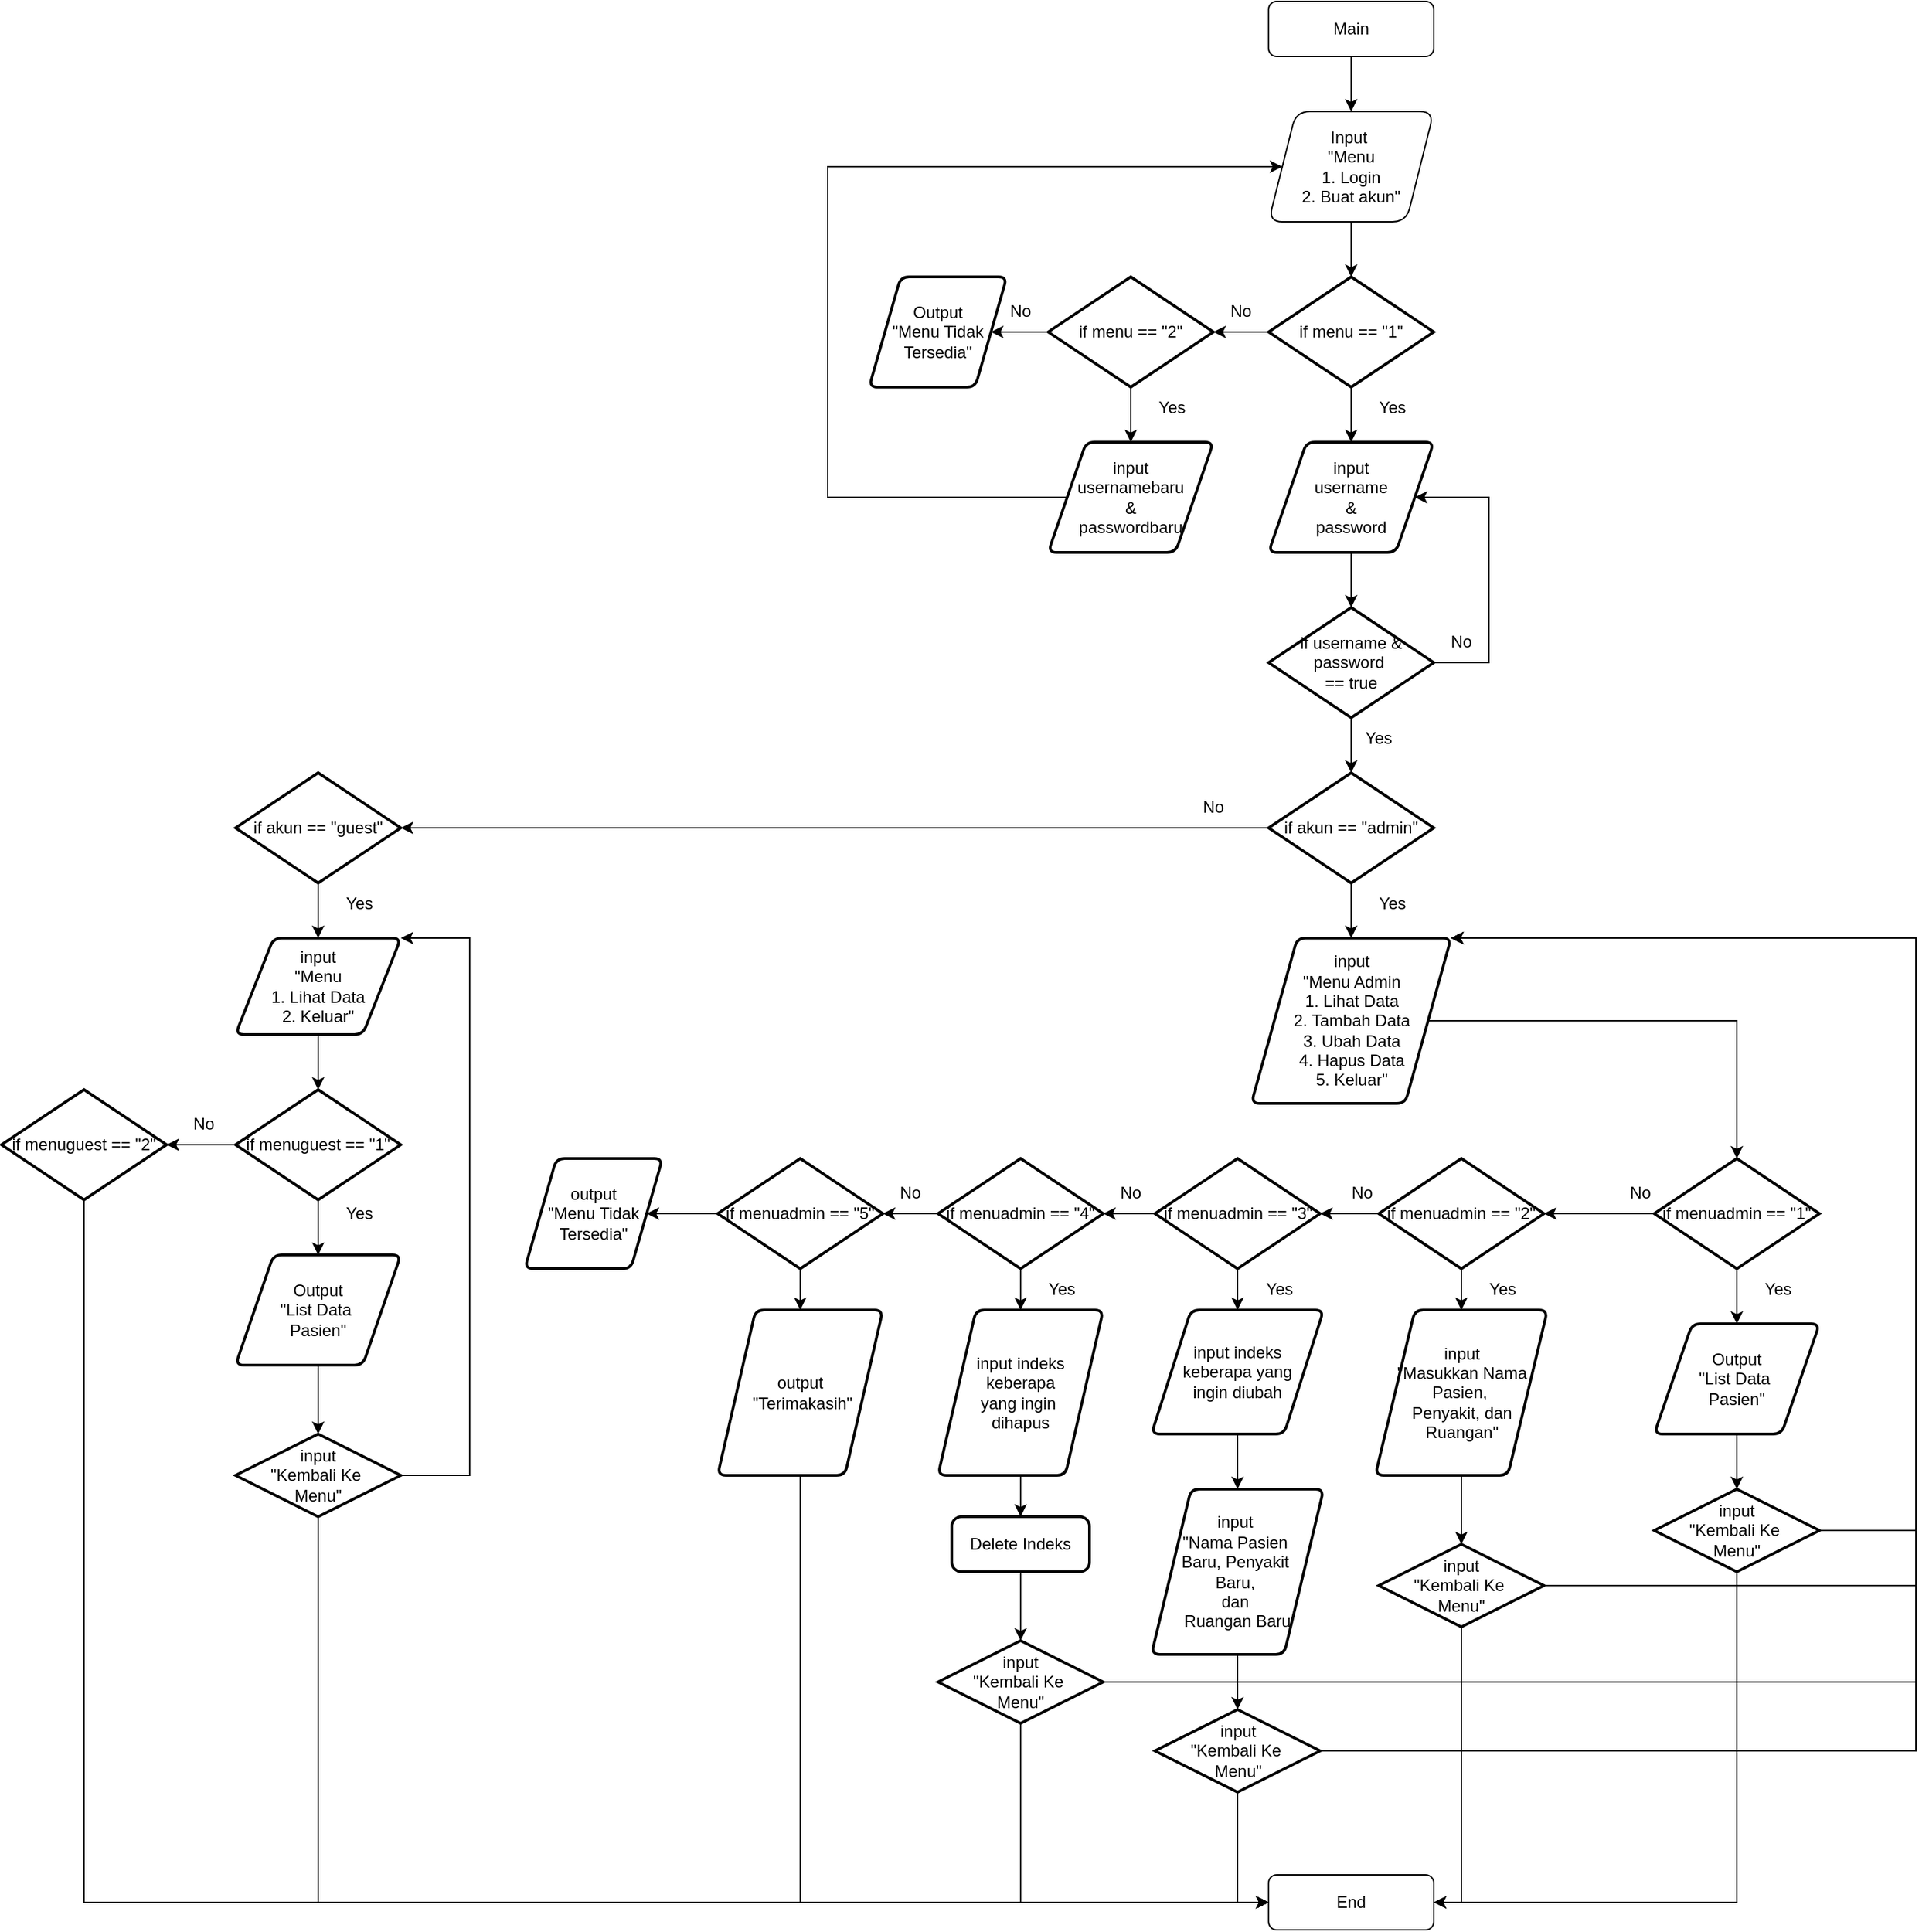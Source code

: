 <mxfile version="24.7.17" pages="2">
  <diagram id="C5RBs43oDa-KdzZeNtuy" name="Page-1">
    <mxGraphModel dx="2415" dy="986" grid="1" gridSize="10" guides="1" tooltips="1" connect="1" arrows="1" fold="1" page="1" pageScale="1" pageWidth="827" pageHeight="1169" math="0" shadow="0">
      <root>
        <mxCell id="WIyWlLk6GJQsqaUBKTNV-0" />
        <mxCell id="WIyWlLk6GJQsqaUBKTNV-1" parent="WIyWlLk6GJQsqaUBKTNV-0" />
        <mxCell id="7jpW8Ou9eAozHrmAsWN3-1" value="" style="edgeStyle=orthogonalEdgeStyle;rounded=0;orthogonalLoop=1;jettySize=auto;html=1;" edge="1" parent="WIyWlLk6GJQsqaUBKTNV-1" source="WIyWlLk6GJQsqaUBKTNV-3" target="7jpW8Ou9eAozHrmAsWN3-0">
          <mxGeometry relative="1" as="geometry" />
        </mxCell>
        <mxCell id="WIyWlLk6GJQsqaUBKTNV-3" value="Main" style="rounded=1;whiteSpace=wrap;html=1;fontSize=12;glass=0;strokeWidth=1;shadow=0;" parent="WIyWlLk6GJQsqaUBKTNV-1" vertex="1">
          <mxGeometry x="360" width="120" height="40" as="geometry" />
        </mxCell>
        <mxCell id="7jpW8Ou9eAozHrmAsWN3-7" value="" style="edgeStyle=orthogonalEdgeStyle;rounded=0;orthogonalLoop=1;jettySize=auto;html=1;" edge="1" parent="WIyWlLk6GJQsqaUBKTNV-1" source="7jpW8Ou9eAozHrmAsWN3-0" target="7jpW8Ou9eAozHrmAsWN3-6">
          <mxGeometry relative="1" as="geometry" />
        </mxCell>
        <mxCell id="7jpW8Ou9eAozHrmAsWN3-0" value="Input&amp;nbsp;&lt;div&gt;&quot;Menu&lt;/div&gt;&lt;div&gt;1. Login&lt;/div&gt;&lt;div&gt;2. Buat akun&quot;&lt;/div&gt;" style="shape=parallelogram;perimeter=parallelogramPerimeter;whiteSpace=wrap;html=1;fixedSize=1;rounded=1;glass=0;strokeWidth=1;shadow=0;" vertex="1" parent="WIyWlLk6GJQsqaUBKTNV-1">
          <mxGeometry x="360" y="80" width="120" height="80" as="geometry" />
        </mxCell>
        <mxCell id="7jpW8Ou9eAozHrmAsWN3-13" value="" style="edgeStyle=orthogonalEdgeStyle;rounded=0;orthogonalLoop=1;jettySize=auto;html=1;" edge="1" parent="WIyWlLk6GJQsqaUBKTNV-1" source="7jpW8Ou9eAozHrmAsWN3-5" target="7jpW8Ou9eAozHrmAsWN3-12">
          <mxGeometry relative="1" as="geometry" />
        </mxCell>
        <mxCell id="7jpW8Ou9eAozHrmAsWN3-33" value="" style="edgeStyle=orthogonalEdgeStyle;rounded=0;orthogonalLoop=1;jettySize=auto;html=1;" edge="1" parent="WIyWlLk6GJQsqaUBKTNV-1" source="7jpW8Ou9eAozHrmAsWN3-5" target="7jpW8Ou9eAozHrmAsWN3-32">
          <mxGeometry relative="1" as="geometry" />
        </mxCell>
        <mxCell id="7jpW8Ou9eAozHrmAsWN3-5" value="if menu == &quot;2&quot;" style="strokeWidth=2;html=1;shape=mxgraph.flowchart.decision;whiteSpace=wrap;" vertex="1" parent="WIyWlLk6GJQsqaUBKTNV-1">
          <mxGeometry x="200" y="200" width="120" height="80" as="geometry" />
        </mxCell>
        <mxCell id="7jpW8Ou9eAozHrmAsWN3-8" value="" style="edgeStyle=orthogonalEdgeStyle;rounded=0;orthogonalLoop=1;jettySize=auto;html=1;" edge="1" parent="WIyWlLk6GJQsqaUBKTNV-1" source="7jpW8Ou9eAozHrmAsWN3-6" target="7jpW8Ou9eAozHrmAsWN3-5">
          <mxGeometry relative="1" as="geometry" />
        </mxCell>
        <mxCell id="7jpW8Ou9eAozHrmAsWN3-11" value="" style="edgeStyle=orthogonalEdgeStyle;rounded=0;orthogonalLoop=1;jettySize=auto;html=1;" edge="1" parent="WIyWlLk6GJQsqaUBKTNV-1" source="7jpW8Ou9eAozHrmAsWN3-6" target="7jpW8Ou9eAozHrmAsWN3-9">
          <mxGeometry relative="1" as="geometry" />
        </mxCell>
        <mxCell id="7jpW8Ou9eAozHrmAsWN3-6" value="if menu == &quot;1&quot;" style="strokeWidth=2;html=1;shape=mxgraph.flowchart.decision;whiteSpace=wrap;" vertex="1" parent="WIyWlLk6GJQsqaUBKTNV-1">
          <mxGeometry x="360" y="200" width="120" height="80" as="geometry" />
        </mxCell>
        <mxCell id="7jpW8Ou9eAozHrmAsWN3-20" value="" style="edgeStyle=orthogonalEdgeStyle;rounded=0;orthogonalLoop=1;jettySize=auto;html=1;" edge="1" parent="WIyWlLk6GJQsqaUBKTNV-1" source="7jpW8Ou9eAozHrmAsWN3-9" target="7jpW8Ou9eAozHrmAsWN3-19">
          <mxGeometry relative="1" as="geometry" />
        </mxCell>
        <mxCell id="7jpW8Ou9eAozHrmAsWN3-9" value="input&lt;div&gt;username&lt;/div&gt;&lt;div&gt;&amp;amp;&lt;/div&gt;&lt;div&gt;password&lt;/div&gt;" style="shape=parallelogram;html=1;strokeWidth=2;perimeter=parallelogramPerimeter;whiteSpace=wrap;rounded=1;arcSize=12;size=0.23;" vertex="1" parent="WIyWlLk6GJQsqaUBKTNV-1">
          <mxGeometry x="360" y="320" width="120" height="80" as="geometry" />
        </mxCell>
        <mxCell id="7jpW8Ou9eAozHrmAsWN3-15" style="edgeStyle=orthogonalEdgeStyle;rounded=0;orthogonalLoop=1;jettySize=auto;html=1;exitX=0;exitY=0.5;exitDx=0;exitDy=0;" edge="1" parent="WIyWlLk6GJQsqaUBKTNV-1" source="7jpW8Ou9eAozHrmAsWN3-12" target="7jpW8Ou9eAozHrmAsWN3-0">
          <mxGeometry relative="1" as="geometry">
            <mxPoint x="40" y="120" as="targetPoint" />
            <Array as="points">
              <mxPoint x="40" y="360" />
              <mxPoint x="40" y="120" />
            </Array>
          </mxGeometry>
        </mxCell>
        <mxCell id="7jpW8Ou9eAozHrmAsWN3-12" value="input&lt;div&gt;usernamebaru&lt;/div&gt;&lt;div&gt;&amp;amp;&lt;/div&gt;&lt;div&gt;passwordbaru&lt;/div&gt;" style="shape=parallelogram;html=1;strokeWidth=2;perimeter=parallelogramPerimeter;whiteSpace=wrap;rounded=1;arcSize=12;size=0.23;" vertex="1" parent="WIyWlLk6GJQsqaUBKTNV-1">
          <mxGeometry x="200" y="320" width="120" height="80" as="geometry" />
        </mxCell>
        <mxCell id="7jpW8Ou9eAozHrmAsWN3-16" value="No" style="text;html=1;align=center;verticalAlign=middle;whiteSpace=wrap;rounded=0;" vertex="1" parent="WIyWlLk6GJQsqaUBKTNV-1">
          <mxGeometry x="310" y="210" width="60" height="30" as="geometry" />
        </mxCell>
        <mxCell id="7jpW8Ou9eAozHrmAsWN3-17" value="Yes" style="text;html=1;align=center;verticalAlign=middle;whiteSpace=wrap;rounded=0;" vertex="1" parent="WIyWlLk6GJQsqaUBKTNV-1">
          <mxGeometry x="420" y="280" width="60" height="30" as="geometry" />
        </mxCell>
        <mxCell id="7jpW8Ou9eAozHrmAsWN3-18" value="Yes" style="text;html=1;align=center;verticalAlign=middle;whiteSpace=wrap;rounded=0;" vertex="1" parent="WIyWlLk6GJQsqaUBKTNV-1">
          <mxGeometry x="260" y="280" width="60" height="30" as="geometry" />
        </mxCell>
        <mxCell id="7jpW8Ou9eAozHrmAsWN3-23" style="edgeStyle=orthogonalEdgeStyle;rounded=0;orthogonalLoop=1;jettySize=auto;html=1;exitX=1;exitY=0.5;exitDx=0;exitDy=0;exitPerimeter=0;entryX=1;entryY=0.5;entryDx=0;entryDy=0;" edge="1" parent="WIyWlLk6GJQsqaUBKTNV-1" source="7jpW8Ou9eAozHrmAsWN3-19" target="7jpW8Ou9eAozHrmAsWN3-9">
          <mxGeometry relative="1" as="geometry">
            <Array as="points">
              <mxPoint x="520" y="480" />
              <mxPoint x="520" y="360" />
            </Array>
          </mxGeometry>
        </mxCell>
        <mxCell id="7jpW8Ou9eAozHrmAsWN3-26" value="" style="edgeStyle=orthogonalEdgeStyle;rounded=0;orthogonalLoop=1;jettySize=auto;html=1;" edge="1" parent="WIyWlLk6GJQsqaUBKTNV-1" source="7jpW8Ou9eAozHrmAsWN3-19" target="7jpW8Ou9eAozHrmAsWN3-25">
          <mxGeometry relative="1" as="geometry" />
        </mxCell>
        <mxCell id="7jpW8Ou9eAozHrmAsWN3-19" value="if username &amp;amp; password&amp;nbsp;&lt;div&gt;== true&lt;/div&gt;" style="strokeWidth=2;html=1;shape=mxgraph.flowchart.decision;whiteSpace=wrap;" vertex="1" parent="WIyWlLk6GJQsqaUBKTNV-1">
          <mxGeometry x="360" y="440" width="120" height="80" as="geometry" />
        </mxCell>
        <mxCell id="7jpW8Ou9eAozHrmAsWN3-24" value="No" style="text;html=1;align=center;verticalAlign=middle;whiteSpace=wrap;rounded=0;" vertex="1" parent="WIyWlLk6GJQsqaUBKTNV-1">
          <mxGeometry x="470" y="450" width="60" height="30" as="geometry" />
        </mxCell>
        <mxCell id="7jpW8Ou9eAozHrmAsWN3-29" value="" style="edgeStyle=orthogonalEdgeStyle;rounded=0;orthogonalLoop=1;jettySize=auto;html=1;" edge="1" parent="WIyWlLk6GJQsqaUBKTNV-1" source="7jpW8Ou9eAozHrmAsWN3-25" target="7jpW8Ou9eAozHrmAsWN3-28">
          <mxGeometry relative="1" as="geometry" />
        </mxCell>
        <mxCell id="7jpW8Ou9eAozHrmAsWN3-35" value="" style="edgeStyle=orthogonalEdgeStyle;rounded=0;orthogonalLoop=1;jettySize=auto;html=1;" edge="1" parent="WIyWlLk6GJQsqaUBKTNV-1" source="7jpW8Ou9eAozHrmAsWN3-25" target="7jpW8Ou9eAozHrmAsWN3-31">
          <mxGeometry relative="1" as="geometry" />
        </mxCell>
        <mxCell id="7jpW8Ou9eAozHrmAsWN3-25" value="if akun == &quot;admin&quot;" style="strokeWidth=2;html=1;shape=mxgraph.flowchart.decision;whiteSpace=wrap;" vertex="1" parent="WIyWlLk6GJQsqaUBKTNV-1">
          <mxGeometry x="360" y="560" width="120" height="80" as="geometry" />
        </mxCell>
        <mxCell id="7jpW8Ou9eAozHrmAsWN3-27" value="Yes" style="text;html=1;align=center;verticalAlign=middle;whiteSpace=wrap;rounded=0;" vertex="1" parent="WIyWlLk6GJQsqaUBKTNV-1">
          <mxGeometry x="410" y="520" width="60" height="30" as="geometry" />
        </mxCell>
        <mxCell id="7jpW8Ou9eAozHrmAsWN3-41" value="" style="edgeStyle=orthogonalEdgeStyle;rounded=0;orthogonalLoop=1;jettySize=auto;html=1;" edge="1" parent="WIyWlLk6GJQsqaUBKTNV-1" source="7jpW8Ou9eAozHrmAsWN3-28" target="7jpW8Ou9eAozHrmAsWN3-40">
          <mxGeometry relative="1" as="geometry" />
        </mxCell>
        <mxCell id="7jpW8Ou9eAozHrmAsWN3-28" value="input&lt;div&gt;&quot;Menu Admin&lt;/div&gt;&lt;div&gt;1. Lihat Data&lt;/div&gt;&lt;div&gt;2. Tambah Data&lt;/div&gt;&lt;div&gt;3. Ubah Data&lt;/div&gt;&lt;div&gt;4. Hapus Data&lt;/div&gt;&lt;div&gt;5. Keluar&quot;&lt;/div&gt;" style="shape=parallelogram;html=1;strokeWidth=2;perimeter=parallelogramPerimeter;whiteSpace=wrap;rounded=1;arcSize=12;size=0.23;" vertex="1" parent="WIyWlLk6GJQsqaUBKTNV-1">
          <mxGeometry x="347.5" y="680" width="145" height="120" as="geometry" />
        </mxCell>
        <mxCell id="7jpW8Ou9eAozHrmAsWN3-30" value="Yes" style="text;html=1;align=center;verticalAlign=middle;whiteSpace=wrap;rounded=0;" vertex="1" parent="WIyWlLk6GJQsqaUBKTNV-1">
          <mxGeometry x="420" y="640" width="60" height="30" as="geometry" />
        </mxCell>
        <mxCell id="7jpW8Ou9eAozHrmAsWN3-38" value="" style="edgeStyle=orthogonalEdgeStyle;rounded=0;orthogonalLoop=1;jettySize=auto;html=1;" edge="1" parent="WIyWlLk6GJQsqaUBKTNV-1" source="7jpW8Ou9eAozHrmAsWN3-31" target="7jpW8Ou9eAozHrmAsWN3-37">
          <mxGeometry relative="1" as="geometry" />
        </mxCell>
        <mxCell id="7jpW8Ou9eAozHrmAsWN3-31" value="if akun == &quot;guest&quot;" style="strokeWidth=2;html=1;shape=mxgraph.flowchart.decision;whiteSpace=wrap;" vertex="1" parent="WIyWlLk6GJQsqaUBKTNV-1">
          <mxGeometry x="-390" y="560" width="120" height="80" as="geometry" />
        </mxCell>
        <mxCell id="7jpW8Ou9eAozHrmAsWN3-32" value="Output&lt;div&gt;&quot;Menu Tidak Tersedia&quot;&lt;/div&gt;" style="shape=parallelogram;html=1;strokeWidth=2;perimeter=parallelogramPerimeter;whiteSpace=wrap;rounded=1;arcSize=12;size=0.23;" vertex="1" parent="WIyWlLk6GJQsqaUBKTNV-1">
          <mxGeometry x="70" y="200" width="100" height="80" as="geometry" />
        </mxCell>
        <mxCell id="7jpW8Ou9eAozHrmAsWN3-34" value="No" style="text;html=1;align=center;verticalAlign=middle;whiteSpace=wrap;rounded=0;" vertex="1" parent="WIyWlLk6GJQsqaUBKTNV-1">
          <mxGeometry x="150" y="210" width="60" height="30" as="geometry" />
        </mxCell>
        <mxCell id="7jpW8Ou9eAozHrmAsWN3-36" value="No" style="text;html=1;align=center;verticalAlign=middle;whiteSpace=wrap;rounded=0;" vertex="1" parent="WIyWlLk6GJQsqaUBKTNV-1">
          <mxGeometry x="290" y="570" width="60" height="30" as="geometry" />
        </mxCell>
        <mxCell id="7jpW8Ou9eAozHrmAsWN3-100" value="" style="edgeStyle=orthogonalEdgeStyle;rounded=0;orthogonalLoop=1;jettySize=auto;html=1;" edge="1" parent="WIyWlLk6GJQsqaUBKTNV-1" source="7jpW8Ou9eAozHrmAsWN3-37" target="7jpW8Ou9eAozHrmAsWN3-99">
          <mxGeometry relative="1" as="geometry" />
        </mxCell>
        <mxCell id="7jpW8Ou9eAozHrmAsWN3-37" value="input&lt;div&gt;&quot;Menu&lt;/div&gt;&lt;div&gt;1. Lihat Data&lt;/div&gt;&lt;div&gt;2. Keluar&quot;&lt;/div&gt;" style="shape=parallelogram;html=1;strokeWidth=2;perimeter=parallelogramPerimeter;whiteSpace=wrap;rounded=1;arcSize=12;size=0.23;" vertex="1" parent="WIyWlLk6GJQsqaUBKTNV-1">
          <mxGeometry x="-390" y="680" width="120" height="70" as="geometry" />
        </mxCell>
        <mxCell id="7jpW8Ou9eAozHrmAsWN3-39" value="Yes" style="text;html=1;align=center;verticalAlign=middle;whiteSpace=wrap;rounded=0;" vertex="1" parent="WIyWlLk6GJQsqaUBKTNV-1">
          <mxGeometry x="-330" y="640" width="60" height="30" as="geometry" />
        </mxCell>
        <mxCell id="7jpW8Ou9eAozHrmAsWN3-47" value="" style="edgeStyle=orthogonalEdgeStyle;rounded=0;orthogonalLoop=1;jettySize=auto;html=1;" edge="1" parent="WIyWlLk6GJQsqaUBKTNV-1" source="7jpW8Ou9eAozHrmAsWN3-40" target="7jpW8Ou9eAozHrmAsWN3-45">
          <mxGeometry relative="1" as="geometry" />
        </mxCell>
        <mxCell id="7jpW8Ou9eAozHrmAsWN3-50" value="" style="edgeStyle=orthogonalEdgeStyle;rounded=0;orthogonalLoop=1;jettySize=auto;html=1;" edge="1" parent="WIyWlLk6GJQsqaUBKTNV-1" source="7jpW8Ou9eAozHrmAsWN3-40" target="7jpW8Ou9eAozHrmAsWN3-42">
          <mxGeometry relative="1" as="geometry" />
        </mxCell>
        <mxCell id="7jpW8Ou9eAozHrmAsWN3-40" value="if menuadmin == &quot;1&quot;" style="strokeWidth=2;html=1;shape=mxgraph.flowchart.decision;whiteSpace=wrap;" vertex="1" parent="WIyWlLk6GJQsqaUBKTNV-1">
          <mxGeometry x="640" y="840" width="120" height="80" as="geometry" />
        </mxCell>
        <mxCell id="7jpW8Ou9eAozHrmAsWN3-53" value="" style="edgeStyle=orthogonalEdgeStyle;rounded=0;orthogonalLoop=1;jettySize=auto;html=1;" edge="1" parent="WIyWlLk6GJQsqaUBKTNV-1" source="7jpW8Ou9eAozHrmAsWN3-42" target="7jpW8Ou9eAozHrmAsWN3-52">
          <mxGeometry relative="1" as="geometry" />
        </mxCell>
        <mxCell id="7jpW8Ou9eAozHrmAsWN3-57" value="" style="edgeStyle=orthogonalEdgeStyle;rounded=0;orthogonalLoop=1;jettySize=auto;html=1;" edge="1" parent="WIyWlLk6GJQsqaUBKTNV-1" source="7jpW8Ou9eAozHrmAsWN3-42" target="7jpW8Ou9eAozHrmAsWN3-43">
          <mxGeometry relative="1" as="geometry" />
        </mxCell>
        <mxCell id="7jpW8Ou9eAozHrmAsWN3-42" value="if menuadmin == &quot;2&quot;" style="strokeWidth=2;html=1;shape=mxgraph.flowchart.decision;whiteSpace=wrap;" vertex="1" parent="WIyWlLk6GJQsqaUBKTNV-1">
          <mxGeometry x="440" y="840" width="120" height="80" as="geometry" />
        </mxCell>
        <mxCell id="7jpW8Ou9eAozHrmAsWN3-59" value="" style="edgeStyle=orthogonalEdgeStyle;rounded=0;orthogonalLoop=1;jettySize=auto;html=1;" edge="1" parent="WIyWlLk6GJQsqaUBKTNV-1" source="7jpW8Ou9eAozHrmAsWN3-43" target="7jpW8Ou9eAozHrmAsWN3-58">
          <mxGeometry relative="1" as="geometry" />
        </mxCell>
        <mxCell id="7jpW8Ou9eAozHrmAsWN3-63" value="" style="edgeStyle=orthogonalEdgeStyle;rounded=0;orthogonalLoop=1;jettySize=auto;html=1;" edge="1" parent="WIyWlLk6GJQsqaUBKTNV-1" source="7jpW8Ou9eAozHrmAsWN3-43" target="7jpW8Ou9eAozHrmAsWN3-44">
          <mxGeometry relative="1" as="geometry" />
        </mxCell>
        <mxCell id="7jpW8Ou9eAozHrmAsWN3-43" value="if menuadmin == &quot;3&quot;" style="strokeWidth=2;html=1;shape=mxgraph.flowchart.decision;whiteSpace=wrap;" vertex="1" parent="WIyWlLk6GJQsqaUBKTNV-1">
          <mxGeometry x="277.5" y="840" width="120" height="80" as="geometry" />
        </mxCell>
        <mxCell id="7jpW8Ou9eAozHrmAsWN3-65" value="" style="edgeStyle=orthogonalEdgeStyle;rounded=0;orthogonalLoop=1;jettySize=auto;html=1;" edge="1" parent="WIyWlLk6GJQsqaUBKTNV-1" source="7jpW8Ou9eAozHrmAsWN3-44" target="7jpW8Ou9eAozHrmAsWN3-64">
          <mxGeometry relative="1" as="geometry" />
        </mxCell>
        <mxCell id="7jpW8Ou9eAozHrmAsWN3-94" value="" style="edgeStyle=orthogonalEdgeStyle;rounded=0;orthogonalLoop=1;jettySize=auto;html=1;" edge="1" parent="WIyWlLk6GJQsqaUBKTNV-1" source="7jpW8Ou9eAozHrmAsWN3-44" target="7jpW8Ou9eAozHrmAsWN3-93">
          <mxGeometry relative="1" as="geometry" />
        </mxCell>
        <mxCell id="7jpW8Ou9eAozHrmAsWN3-44" value="if menuadmin == &quot;4&quot;" style="strokeWidth=2;html=1;shape=mxgraph.flowchart.decision;whiteSpace=wrap;" vertex="1" parent="WIyWlLk6GJQsqaUBKTNV-1">
          <mxGeometry x="120" y="840" width="120" height="80" as="geometry" />
        </mxCell>
        <mxCell id="7jpW8Ou9eAozHrmAsWN3-48" value="" style="edgeStyle=orthogonalEdgeStyle;rounded=0;orthogonalLoop=1;jettySize=auto;html=1;" edge="1" parent="WIyWlLk6GJQsqaUBKTNV-1" source="7jpW8Ou9eAozHrmAsWN3-45" target="7jpW8Ou9eAozHrmAsWN3-46">
          <mxGeometry relative="1" as="geometry" />
        </mxCell>
        <mxCell id="7jpW8Ou9eAozHrmAsWN3-45" value="Output&lt;div&gt;&quot;List Data&amp;nbsp;&lt;/div&gt;&lt;div&gt;Pasien&quot;&lt;/div&gt;" style="shape=parallelogram;html=1;strokeWidth=2;perimeter=parallelogramPerimeter;whiteSpace=wrap;rounded=1;arcSize=12;size=0.23;" vertex="1" parent="WIyWlLk6GJQsqaUBKTNV-1">
          <mxGeometry x="640" y="960" width="120" height="80" as="geometry" />
        </mxCell>
        <mxCell id="7jpW8Ou9eAozHrmAsWN3-85" style="edgeStyle=orthogonalEdgeStyle;rounded=0;orthogonalLoop=1;jettySize=auto;html=1;exitX=1;exitY=0.5;exitDx=0;exitDy=0;entryX=1;entryY=0;entryDx=0;entryDy=0;" edge="1" parent="WIyWlLk6GJQsqaUBKTNV-1" source="7jpW8Ou9eAozHrmAsWN3-46" target="7jpW8Ou9eAozHrmAsWN3-28">
          <mxGeometry relative="1" as="geometry">
            <Array as="points">
              <mxPoint x="830" y="1110" />
              <mxPoint x="830" y="680" />
            </Array>
          </mxGeometry>
        </mxCell>
        <mxCell id="7jpW8Ou9eAozHrmAsWN3-114" style="edgeStyle=orthogonalEdgeStyle;rounded=0;orthogonalLoop=1;jettySize=auto;html=1;exitX=0.5;exitY=1;exitDx=0;exitDy=0;exitPerimeter=0;entryX=1;entryY=0.5;entryDx=0;entryDy=0;" edge="1" parent="WIyWlLk6GJQsqaUBKTNV-1" source="7jpW8Ou9eAozHrmAsWN3-46" target="7jpW8Ou9eAozHrmAsWN3-96">
          <mxGeometry relative="1" as="geometry" />
        </mxCell>
        <mxCell id="7jpW8Ou9eAozHrmAsWN3-46" value="input&lt;div&gt;&quot;Kembali Ke&amp;nbsp;&lt;/div&gt;&lt;div&gt;Menu&quot;&lt;/div&gt;" style="shape=mxgraph.flowchart.decision;html=1;strokeWidth=2;whiteSpace=wrap;rounded=1;arcSize=12;size=0.23;" vertex="1" parent="WIyWlLk6GJQsqaUBKTNV-1">
          <mxGeometry x="640" y="1080" width="120" height="60" as="geometry" />
        </mxCell>
        <mxCell id="7jpW8Ou9eAozHrmAsWN3-55" value="" style="edgeStyle=orthogonalEdgeStyle;rounded=0;orthogonalLoop=1;jettySize=auto;html=1;" edge="1" parent="WIyWlLk6GJQsqaUBKTNV-1" source="7jpW8Ou9eAozHrmAsWN3-52" target="7jpW8Ou9eAozHrmAsWN3-54">
          <mxGeometry relative="1" as="geometry" />
        </mxCell>
        <mxCell id="7jpW8Ou9eAozHrmAsWN3-52" value="input&lt;div&gt;&quot;Masukkan Nama Pasien,&amp;nbsp;&lt;/div&gt;&lt;div&gt;Penyakit, dan Ruangan&quot;&lt;/div&gt;" style="shape=parallelogram;html=1;strokeWidth=2;perimeter=parallelogramPerimeter;whiteSpace=wrap;rounded=1;arcSize=12;size=0.23;" vertex="1" parent="WIyWlLk6GJQsqaUBKTNV-1">
          <mxGeometry x="437.5" y="950" width="125" height="120" as="geometry" />
        </mxCell>
        <mxCell id="7jpW8Ou9eAozHrmAsWN3-87" style="edgeStyle=orthogonalEdgeStyle;rounded=0;orthogonalLoop=1;jettySize=auto;html=1;exitX=1;exitY=0.5;exitDx=0;exitDy=0;entryX=1;entryY=0;entryDx=0;entryDy=0;" edge="1" parent="WIyWlLk6GJQsqaUBKTNV-1" source="7jpW8Ou9eAozHrmAsWN3-54" target="7jpW8Ou9eAozHrmAsWN3-28">
          <mxGeometry relative="1" as="geometry">
            <Array as="points">
              <mxPoint x="830" y="1150" />
              <mxPoint x="830" y="680" />
            </Array>
          </mxGeometry>
        </mxCell>
        <mxCell id="7jpW8Ou9eAozHrmAsWN3-113" style="edgeStyle=orthogonalEdgeStyle;rounded=0;orthogonalLoop=1;jettySize=auto;html=1;exitX=0.5;exitY=1;exitDx=0;exitDy=0;exitPerimeter=0;entryX=1;entryY=0.5;entryDx=0;entryDy=0;" edge="1" parent="WIyWlLk6GJQsqaUBKTNV-1" source="7jpW8Ou9eAozHrmAsWN3-54" target="7jpW8Ou9eAozHrmAsWN3-96">
          <mxGeometry relative="1" as="geometry" />
        </mxCell>
        <mxCell id="7jpW8Ou9eAozHrmAsWN3-54" value="input&lt;div&gt;&quot;Kembali Ke&amp;nbsp;&lt;/div&gt;&lt;div&gt;Menu&quot;&lt;/div&gt;" style="shape=mxgraph.flowchart.decision;html=1;strokeWidth=2;whiteSpace=wrap;rounded=1;arcSize=12;size=0.23;" vertex="1" parent="WIyWlLk6GJQsqaUBKTNV-1">
          <mxGeometry x="440" y="1120" width="120" height="60" as="geometry" />
        </mxCell>
        <mxCell id="7jpW8Ou9eAozHrmAsWN3-69" value="" style="edgeStyle=orthogonalEdgeStyle;rounded=0;orthogonalLoop=1;jettySize=auto;html=1;" edge="1" parent="WIyWlLk6GJQsqaUBKTNV-1" source="7jpW8Ou9eAozHrmAsWN3-58" target="7jpW8Ou9eAozHrmAsWN3-68">
          <mxGeometry relative="1" as="geometry" />
        </mxCell>
        <mxCell id="7jpW8Ou9eAozHrmAsWN3-58" value="input indeks&lt;div&gt;keberapa yang&lt;/div&gt;&lt;div&gt;ingin diubah&lt;/div&gt;" style="shape=parallelogram;html=1;strokeWidth=2;perimeter=parallelogramPerimeter;whiteSpace=wrap;rounded=1;arcSize=12;size=0.23;" vertex="1" parent="WIyWlLk6GJQsqaUBKTNV-1">
          <mxGeometry x="275" y="950" width="125" height="90" as="geometry" />
        </mxCell>
        <mxCell id="7jpW8Ou9eAozHrmAsWN3-88" style="edgeStyle=orthogonalEdgeStyle;rounded=0;orthogonalLoop=1;jettySize=auto;html=1;exitX=1;exitY=0.5;exitDx=0;exitDy=0;entryX=1;entryY=0;entryDx=0;entryDy=0;" edge="1" parent="WIyWlLk6GJQsqaUBKTNV-1" source="7jpW8Ou9eAozHrmAsWN3-60" target="7jpW8Ou9eAozHrmAsWN3-28">
          <mxGeometry relative="1" as="geometry">
            <Array as="points">
              <mxPoint x="830" y="1270" />
              <mxPoint x="830" y="680" />
            </Array>
          </mxGeometry>
        </mxCell>
        <mxCell id="7jpW8Ou9eAozHrmAsWN3-112" style="edgeStyle=orthogonalEdgeStyle;rounded=0;orthogonalLoop=1;jettySize=auto;html=1;exitX=0.5;exitY=1;exitDx=0;exitDy=0;exitPerimeter=0;entryX=0;entryY=0.5;entryDx=0;entryDy=0;" edge="1" parent="WIyWlLk6GJQsqaUBKTNV-1" source="7jpW8Ou9eAozHrmAsWN3-60" target="7jpW8Ou9eAozHrmAsWN3-96">
          <mxGeometry relative="1" as="geometry" />
        </mxCell>
        <mxCell id="7jpW8Ou9eAozHrmAsWN3-60" value="input&lt;div&gt;&quot;Kembali Ke&amp;nbsp;&lt;/div&gt;&lt;div&gt;Menu&quot;&lt;/div&gt;" style="shape=mxgraph.flowchart.decision;html=1;strokeWidth=2;whiteSpace=wrap;rounded=1;arcSize=12;size=0.23;" vertex="1" parent="WIyWlLk6GJQsqaUBKTNV-1">
          <mxGeometry x="277.5" y="1240" width="120" height="60" as="geometry" />
        </mxCell>
        <mxCell id="7jpW8Ou9eAozHrmAsWN3-67" value="" style="edgeStyle=orthogonalEdgeStyle;rounded=0;orthogonalLoop=1;jettySize=auto;html=1;" edge="1" parent="WIyWlLk6GJQsqaUBKTNV-1" source="7jpW8Ou9eAozHrmAsWN3-64" target="7jpW8Ou9eAozHrmAsWN3-66">
          <mxGeometry relative="1" as="geometry" />
        </mxCell>
        <mxCell id="7jpW8Ou9eAozHrmAsWN3-64" value="input indeks&lt;div&gt;keberapa&lt;/div&gt;&lt;div&gt;yang ingin&amp;nbsp;&lt;/div&gt;&lt;div&gt;dihapus&lt;/div&gt;" style="shape=parallelogram;html=1;strokeWidth=2;perimeter=parallelogramPerimeter;whiteSpace=wrap;rounded=1;arcSize=12;size=0.23;" vertex="1" parent="WIyWlLk6GJQsqaUBKTNV-1">
          <mxGeometry x="120" y="950" width="120" height="120" as="geometry" />
        </mxCell>
        <mxCell id="7jpW8Ou9eAozHrmAsWN3-72" value="" style="edgeStyle=orthogonalEdgeStyle;rounded=0;orthogonalLoop=1;jettySize=auto;html=1;" edge="1" parent="WIyWlLk6GJQsqaUBKTNV-1" source="7jpW8Ou9eAozHrmAsWN3-66" target="7jpW8Ou9eAozHrmAsWN3-71">
          <mxGeometry relative="1" as="geometry" />
        </mxCell>
        <mxCell id="7jpW8Ou9eAozHrmAsWN3-66" value="Delete Indeks" style="rounded=1;whiteSpace=wrap;html=1;absoluteArcSize=1;arcSize=14;strokeWidth=2;" vertex="1" parent="WIyWlLk6GJQsqaUBKTNV-1">
          <mxGeometry x="130" y="1100" width="100" height="40" as="geometry" />
        </mxCell>
        <mxCell id="7jpW8Ou9eAozHrmAsWN3-70" value="" style="edgeStyle=orthogonalEdgeStyle;rounded=0;orthogonalLoop=1;jettySize=auto;html=1;" edge="1" parent="WIyWlLk6GJQsqaUBKTNV-1" source="7jpW8Ou9eAozHrmAsWN3-68" target="7jpW8Ou9eAozHrmAsWN3-60">
          <mxGeometry relative="1" as="geometry" />
        </mxCell>
        <mxCell id="7jpW8Ou9eAozHrmAsWN3-68" value="input&amp;nbsp;&lt;div&gt;&quot;Nama Pasien&amp;nbsp;&lt;/div&gt;&lt;div&gt;Baru, Penyakit&amp;nbsp;&lt;/div&gt;&lt;div&gt;Baru,&amp;nbsp;&lt;/div&gt;&lt;div&gt;dan&amp;nbsp;&lt;/div&gt;&lt;div&gt;Ruangan Baru&lt;/div&gt;" style="shape=parallelogram;html=1;strokeWidth=2;perimeter=parallelogramPerimeter;whiteSpace=wrap;rounded=1;arcSize=12;size=0.23;" vertex="1" parent="WIyWlLk6GJQsqaUBKTNV-1">
          <mxGeometry x="275" y="1080" width="125" height="120" as="geometry" />
        </mxCell>
        <mxCell id="7jpW8Ou9eAozHrmAsWN3-89" style="edgeStyle=orthogonalEdgeStyle;rounded=0;orthogonalLoop=1;jettySize=auto;html=1;exitX=1;exitY=0.5;exitDx=0;exitDy=0;entryX=1;entryY=0;entryDx=0;entryDy=0;" edge="1" parent="WIyWlLk6GJQsqaUBKTNV-1" source="7jpW8Ou9eAozHrmAsWN3-71" target="7jpW8Ou9eAozHrmAsWN3-28">
          <mxGeometry relative="1" as="geometry">
            <Array as="points">
              <mxPoint x="830" y="1220" />
              <mxPoint x="830" y="680" />
            </Array>
          </mxGeometry>
        </mxCell>
        <mxCell id="7jpW8Ou9eAozHrmAsWN3-111" style="edgeStyle=orthogonalEdgeStyle;rounded=0;orthogonalLoop=1;jettySize=auto;html=1;exitX=0.5;exitY=1;exitDx=0;exitDy=0;exitPerimeter=0;entryX=0;entryY=0.5;entryDx=0;entryDy=0;" edge="1" parent="WIyWlLk6GJQsqaUBKTNV-1" source="7jpW8Ou9eAozHrmAsWN3-71" target="7jpW8Ou9eAozHrmAsWN3-96">
          <mxGeometry relative="1" as="geometry" />
        </mxCell>
        <mxCell id="7jpW8Ou9eAozHrmAsWN3-71" value="input&lt;div&gt;&quot;Kembali Ke&amp;nbsp;&lt;/div&gt;&lt;div&gt;Menu&quot;&lt;/div&gt;" style="shape=mxgraph.flowchart.decision;html=1;strokeWidth=2;whiteSpace=wrap;rounded=1;arcSize=12;size=0.23;" vertex="1" parent="WIyWlLk6GJQsqaUBKTNV-1">
          <mxGeometry x="120" y="1190" width="120" height="60" as="geometry" />
        </mxCell>
        <mxCell id="7jpW8Ou9eAozHrmAsWN3-74" value="Yes" style="text;html=1;align=center;verticalAlign=middle;whiteSpace=wrap;rounded=0;" vertex="1" parent="WIyWlLk6GJQsqaUBKTNV-1">
          <mxGeometry x="700" y="920" width="60" height="30" as="geometry" />
        </mxCell>
        <mxCell id="7jpW8Ou9eAozHrmAsWN3-75" value="Yes" style="text;html=1;align=center;verticalAlign=middle;whiteSpace=wrap;rounded=0;" vertex="1" parent="WIyWlLk6GJQsqaUBKTNV-1">
          <mxGeometry x="500" y="920" width="60" height="30" as="geometry" />
        </mxCell>
        <mxCell id="7jpW8Ou9eAozHrmAsWN3-76" value="Yes" style="text;html=1;align=center;verticalAlign=middle;whiteSpace=wrap;rounded=0;" vertex="1" parent="WIyWlLk6GJQsqaUBKTNV-1">
          <mxGeometry x="337.5" y="920" width="60" height="30" as="geometry" />
        </mxCell>
        <mxCell id="7jpW8Ou9eAozHrmAsWN3-77" value="Yes" style="text;html=1;align=center;verticalAlign=middle;whiteSpace=wrap;rounded=0;" vertex="1" parent="WIyWlLk6GJQsqaUBKTNV-1">
          <mxGeometry x="180" y="920" width="60" height="30" as="geometry" />
        </mxCell>
        <mxCell id="7jpW8Ou9eAozHrmAsWN3-78" value="No" style="text;html=1;align=center;verticalAlign=middle;whiteSpace=wrap;rounded=0;" vertex="1" parent="WIyWlLk6GJQsqaUBKTNV-1">
          <mxGeometry x="600" y="850" width="60" height="30" as="geometry" />
        </mxCell>
        <mxCell id="7jpW8Ou9eAozHrmAsWN3-79" value="No" style="text;html=1;align=center;verticalAlign=middle;whiteSpace=wrap;rounded=0;" vertex="1" parent="WIyWlLk6GJQsqaUBKTNV-1">
          <mxGeometry x="397.5" y="850" width="60" height="30" as="geometry" />
        </mxCell>
        <mxCell id="7jpW8Ou9eAozHrmAsWN3-80" value="No" style="text;html=1;align=center;verticalAlign=middle;whiteSpace=wrap;rounded=0;" vertex="1" parent="WIyWlLk6GJQsqaUBKTNV-1">
          <mxGeometry x="230" y="850" width="60" height="30" as="geometry" />
        </mxCell>
        <mxCell id="7jpW8Ou9eAozHrmAsWN3-81" value="No" style="text;html=1;align=center;verticalAlign=middle;whiteSpace=wrap;rounded=0;" vertex="1" parent="WIyWlLk6GJQsqaUBKTNV-1">
          <mxGeometry x="70" y="850" width="60" height="30" as="geometry" />
        </mxCell>
        <mxCell id="7jpW8Ou9eAozHrmAsWN3-82" value="output&lt;div&gt;&quot;Menu Tidak&lt;/div&gt;&lt;div&gt;Tersedia&quot;&lt;/div&gt;" style="shape=parallelogram;html=1;strokeWidth=2;perimeter=parallelogramPerimeter;whiteSpace=wrap;rounded=1;arcSize=12;size=0.23;" vertex="1" parent="WIyWlLk6GJQsqaUBKTNV-1">
          <mxGeometry x="-180" y="840" width="100" height="80" as="geometry" />
        </mxCell>
        <mxCell id="7jpW8Ou9eAozHrmAsWN3-106" value="" style="edgeStyle=orthogonalEdgeStyle;rounded=0;orthogonalLoop=1;jettySize=auto;html=1;" edge="1" parent="WIyWlLk6GJQsqaUBKTNV-1" source="7jpW8Ou9eAozHrmAsWN3-91" target="7jpW8Ou9eAozHrmAsWN3-105">
          <mxGeometry relative="1" as="geometry" />
        </mxCell>
        <mxCell id="7jpW8Ou9eAozHrmAsWN3-91" value="Output&lt;div&gt;&quot;List Data&amp;nbsp;&lt;/div&gt;&lt;div&gt;Pasien&quot;&lt;/div&gt;" style="shape=parallelogram;html=1;strokeWidth=2;perimeter=parallelogramPerimeter;whiteSpace=wrap;rounded=1;arcSize=12;size=0.23;" vertex="1" parent="WIyWlLk6GJQsqaUBKTNV-1">
          <mxGeometry x="-390" y="910" width="120" height="80" as="geometry" />
        </mxCell>
        <mxCell id="7jpW8Ou9eAozHrmAsWN3-95" value="" style="edgeStyle=orthogonalEdgeStyle;rounded=0;orthogonalLoop=1;jettySize=auto;html=1;" edge="1" parent="WIyWlLk6GJQsqaUBKTNV-1" source="7jpW8Ou9eAozHrmAsWN3-93" target="7jpW8Ou9eAozHrmAsWN3-82">
          <mxGeometry relative="1" as="geometry" />
        </mxCell>
        <mxCell id="7jpW8Ou9eAozHrmAsWN3-110" value="" style="edgeStyle=orthogonalEdgeStyle;rounded=0;orthogonalLoop=1;jettySize=auto;html=1;" edge="1" parent="WIyWlLk6GJQsqaUBKTNV-1" source="7jpW8Ou9eAozHrmAsWN3-93" target="7jpW8Ou9eAozHrmAsWN3-97">
          <mxGeometry relative="1" as="geometry" />
        </mxCell>
        <mxCell id="7jpW8Ou9eAozHrmAsWN3-93" value="if menuadmin == &quot;5&quot;" style="strokeWidth=2;html=1;shape=mxgraph.flowchart.decision;whiteSpace=wrap;" vertex="1" parent="WIyWlLk6GJQsqaUBKTNV-1">
          <mxGeometry x="-40" y="840" width="120" height="80" as="geometry" />
        </mxCell>
        <mxCell id="7jpW8Ou9eAozHrmAsWN3-96" value="End" style="rounded=1;whiteSpace=wrap;html=1;fontSize=12;glass=0;strokeWidth=1;shadow=0;" vertex="1" parent="WIyWlLk6GJQsqaUBKTNV-1">
          <mxGeometry x="360" y="1360" width="120" height="40" as="geometry" />
        </mxCell>
        <mxCell id="7jpW8Ou9eAozHrmAsWN3-98" style="edgeStyle=orthogonalEdgeStyle;rounded=0;orthogonalLoop=1;jettySize=auto;html=1;exitX=0.5;exitY=1;exitDx=0;exitDy=0;entryX=0;entryY=0.5;entryDx=0;entryDy=0;" edge="1" parent="WIyWlLk6GJQsqaUBKTNV-1" source="7jpW8Ou9eAozHrmAsWN3-97" target="7jpW8Ou9eAozHrmAsWN3-96">
          <mxGeometry relative="1" as="geometry" />
        </mxCell>
        <mxCell id="7jpW8Ou9eAozHrmAsWN3-97" value="output&lt;div&gt;&amp;nbsp;&quot;Terimakasih&quot;&lt;/div&gt;" style="shape=parallelogram;html=1;strokeWidth=2;perimeter=parallelogramPerimeter;whiteSpace=wrap;rounded=1;arcSize=12;size=0.23;" vertex="1" parent="WIyWlLk6GJQsqaUBKTNV-1">
          <mxGeometry x="-40" y="950" width="120" height="120" as="geometry" />
        </mxCell>
        <mxCell id="7jpW8Ou9eAozHrmAsWN3-101" value="" style="edgeStyle=orthogonalEdgeStyle;rounded=0;orthogonalLoop=1;jettySize=auto;html=1;" edge="1" parent="WIyWlLk6GJQsqaUBKTNV-1" source="7jpW8Ou9eAozHrmAsWN3-99" target="7jpW8Ou9eAozHrmAsWN3-91">
          <mxGeometry relative="1" as="geometry" />
        </mxCell>
        <mxCell id="7jpW8Ou9eAozHrmAsWN3-103" value="" style="edgeStyle=orthogonalEdgeStyle;rounded=0;orthogonalLoop=1;jettySize=auto;html=1;" edge="1" parent="WIyWlLk6GJQsqaUBKTNV-1" source="7jpW8Ou9eAozHrmAsWN3-99" target="7jpW8Ou9eAozHrmAsWN3-102">
          <mxGeometry relative="1" as="geometry" />
        </mxCell>
        <mxCell id="7jpW8Ou9eAozHrmAsWN3-99" value="if menuguest == &quot;1&quot;" style="strokeWidth=2;html=1;shape=mxgraph.flowchart.decision;whiteSpace=wrap;" vertex="1" parent="WIyWlLk6GJQsqaUBKTNV-1">
          <mxGeometry x="-390" y="790" width="120" height="80" as="geometry" />
        </mxCell>
        <mxCell id="7jpW8Ou9eAozHrmAsWN3-104" style="edgeStyle=orthogonalEdgeStyle;rounded=0;orthogonalLoop=1;jettySize=auto;html=1;exitX=0.5;exitY=1;exitDx=0;exitDy=0;exitPerimeter=0;entryX=0;entryY=0.5;entryDx=0;entryDy=0;" edge="1" parent="WIyWlLk6GJQsqaUBKTNV-1" source="7jpW8Ou9eAozHrmAsWN3-102" target="7jpW8Ou9eAozHrmAsWN3-96">
          <mxGeometry relative="1" as="geometry" />
        </mxCell>
        <mxCell id="7jpW8Ou9eAozHrmAsWN3-102" value="if menuguest == &quot;2&quot;" style="strokeWidth=2;html=1;shape=mxgraph.flowchart.decision;whiteSpace=wrap;" vertex="1" parent="WIyWlLk6GJQsqaUBKTNV-1">
          <mxGeometry x="-560" y="790" width="120" height="80" as="geometry" />
        </mxCell>
        <mxCell id="7jpW8Ou9eAozHrmAsWN3-107" style="edgeStyle=orthogonalEdgeStyle;rounded=0;orthogonalLoop=1;jettySize=auto;html=1;exitX=1;exitY=0.5;exitDx=0;exitDy=0;entryX=1;entryY=0;entryDx=0;entryDy=0;" edge="1" parent="WIyWlLk6GJQsqaUBKTNV-1" source="7jpW8Ou9eAozHrmAsWN3-105" target="7jpW8Ou9eAozHrmAsWN3-37">
          <mxGeometry relative="1" as="geometry">
            <Array as="points">
              <mxPoint x="-220" y="1070" />
              <mxPoint x="-220" y="680" />
            </Array>
          </mxGeometry>
        </mxCell>
        <mxCell id="7jpW8Ou9eAozHrmAsWN3-115" style="edgeStyle=orthogonalEdgeStyle;rounded=0;orthogonalLoop=1;jettySize=auto;html=1;exitX=0.5;exitY=1;exitDx=0;exitDy=0;exitPerimeter=0;entryX=0;entryY=0.5;entryDx=0;entryDy=0;" edge="1" parent="WIyWlLk6GJQsqaUBKTNV-1" source="7jpW8Ou9eAozHrmAsWN3-105" target="7jpW8Ou9eAozHrmAsWN3-96">
          <mxGeometry relative="1" as="geometry" />
        </mxCell>
        <mxCell id="7jpW8Ou9eAozHrmAsWN3-105" value="input&lt;div&gt;&quot;Kembali Ke&amp;nbsp;&lt;/div&gt;&lt;div&gt;Menu&quot;&lt;/div&gt;" style="shape=mxgraph.flowchart.decision;html=1;strokeWidth=2;whiteSpace=wrap;rounded=1;arcSize=12;size=0.23;" vertex="1" parent="WIyWlLk6GJQsqaUBKTNV-1">
          <mxGeometry x="-390" y="1040" width="120" height="60" as="geometry" />
        </mxCell>
        <mxCell id="7jpW8Ou9eAozHrmAsWN3-108" value="Yes" style="text;html=1;align=center;verticalAlign=middle;whiteSpace=wrap;rounded=0;" vertex="1" parent="WIyWlLk6GJQsqaUBKTNV-1">
          <mxGeometry x="-330" y="865" width="60" height="30" as="geometry" />
        </mxCell>
        <mxCell id="7jpW8Ou9eAozHrmAsWN3-109" value="No" style="text;html=1;align=center;verticalAlign=middle;whiteSpace=wrap;rounded=0;" vertex="1" parent="WIyWlLk6GJQsqaUBKTNV-1">
          <mxGeometry x="-443" y="800" width="60" height="30" as="geometry" />
        </mxCell>
      </root>
    </mxGraphModel>
  </diagram>
  <diagram id="rZtKksTDZvMYg83m4_hZ" name="Page-2">
    <mxGraphModel grid="1" page="1" gridSize="10" guides="1" tooltips="1" connect="1" arrows="1" fold="1" pageScale="1" pageWidth="827" pageHeight="1169" math="0" shadow="0">
      <root>
        <mxCell id="0" />
        <mxCell id="1" parent="0" />
      </root>
    </mxGraphModel>
  </diagram>
</mxfile>
